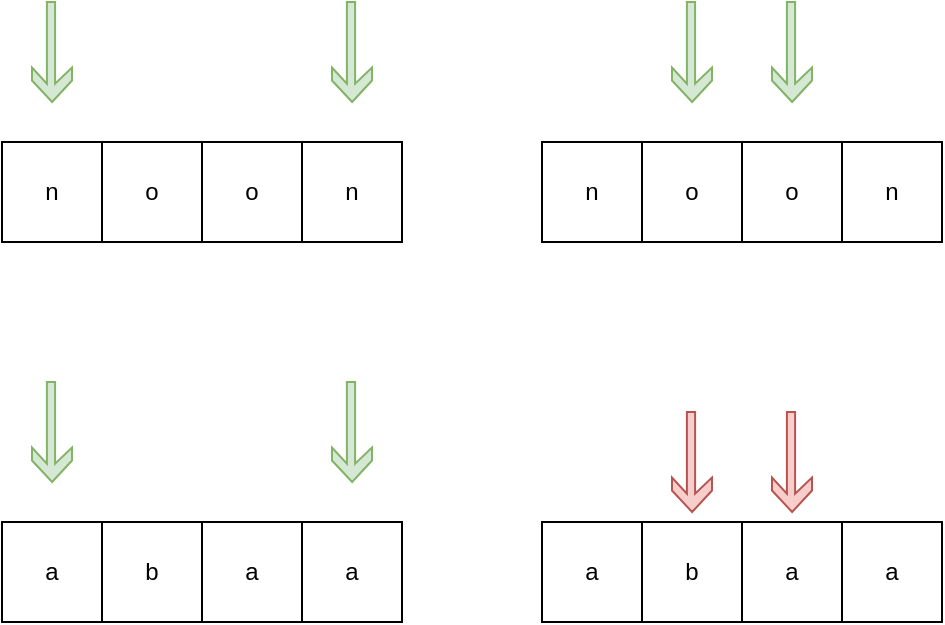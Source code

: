 <mxfile version="10.7.3"><diagram id="Qaq_nb1c47ayPGVTxkrD" name="第 1 页"><mxGraphModel dx="621" dy="893" grid="1" gridSize="10" guides="1" tooltips="1" connect="1" arrows="1" fold="1" page="1" pageScale="1" pageWidth="827" pageHeight="1169" math="0" shadow="0"><root><mxCell id="0"/><mxCell id="1" parent="0"/><mxCell id="LF6cHbgJqGELjZ7D9vHk-1" value="n" style="rounded=0;whiteSpace=wrap;html=1;" vertex="1" parent="1"><mxGeometry x="110" y="110" width="50" height="50" as="geometry"/></mxCell><mxCell id="LF6cHbgJqGELjZ7D9vHk-2" value="o" style="rounded=0;whiteSpace=wrap;html=1;" vertex="1" parent="1"><mxGeometry x="160" y="110" width="50" height="50" as="geometry"/></mxCell><mxCell id="LF6cHbgJqGELjZ7D9vHk-3" value="o" style="rounded=0;whiteSpace=wrap;html=1;" vertex="1" parent="1"><mxGeometry x="210" y="110" width="50" height="50" as="geometry"/></mxCell><mxCell id="LF6cHbgJqGELjZ7D9vHk-4" value="n" style="rounded=0;whiteSpace=wrap;html=1;" vertex="1" parent="1"><mxGeometry x="260" y="110" width="50" height="50" as="geometry"/></mxCell><mxCell id="LF6cHbgJqGELjZ7D9vHk-5" value="a" style="rounded=0;whiteSpace=wrap;html=1;" vertex="1" parent="1"><mxGeometry x="110" y="300" width="50" height="50" as="geometry"/></mxCell><mxCell id="LF6cHbgJqGELjZ7D9vHk-6" value="b" style="rounded=0;whiteSpace=wrap;html=1;" vertex="1" parent="1"><mxGeometry x="160" y="300" width="50" height="50" as="geometry"/></mxCell><mxCell id="LF6cHbgJqGELjZ7D9vHk-7" value="a" style="rounded=0;whiteSpace=wrap;html=1;" vertex="1" parent="1"><mxGeometry x="210" y="300" width="50" height="50" as="geometry"/></mxCell><mxCell id="LF6cHbgJqGELjZ7D9vHk-8" value="a" style="rounded=0;whiteSpace=wrap;html=1;" vertex="1" parent="1"><mxGeometry x="260" y="300" width="50" height="50" as="geometry"/></mxCell><mxCell id="LF6cHbgJqGELjZ7D9vHk-9" value="" style="pointerEvents=1;shadow=0;dashed=0;html=1;strokeColor=#82b366;labelPosition=center;verticalLabelPosition=bottom;verticalAlign=top;align=center;shape=mxgraph.mscae.deprecated.poster_arrow;fillColor=#d5e8d4;" vertex="1" parent="1"><mxGeometry x="125" y="40" width="20" height="50" as="geometry"/></mxCell><mxCell id="LF6cHbgJqGELjZ7D9vHk-10" value="" style="pointerEvents=1;shadow=0;dashed=0;html=1;strokeColor=#82b366;labelPosition=center;verticalLabelPosition=bottom;verticalAlign=top;align=center;shape=mxgraph.mscae.deprecated.poster_arrow;fillColor=#d5e8d4;" vertex="1" parent="1"><mxGeometry x="275" y="40" width="20" height="50" as="geometry"/></mxCell><mxCell id="LF6cHbgJqGELjZ7D9vHk-13" value="" style="pointerEvents=1;shadow=0;dashed=0;html=1;strokeColor=#82b366;labelPosition=center;verticalLabelPosition=bottom;verticalAlign=top;align=center;shape=mxgraph.mscae.deprecated.poster_arrow;fillColor=#d5e8d4;" vertex="1" parent="1"><mxGeometry x="125" y="230" width="20" height="50" as="geometry"/></mxCell><mxCell id="LF6cHbgJqGELjZ7D9vHk-14" value="" style="pointerEvents=1;shadow=0;dashed=0;html=1;strokeColor=#82b366;labelPosition=center;verticalLabelPosition=bottom;verticalAlign=top;align=center;shape=mxgraph.mscae.deprecated.poster_arrow;fillColor=#d5e8d4;" vertex="1" parent="1"><mxGeometry x="275" y="230" width="20" height="50" as="geometry"/></mxCell><mxCell id="LF6cHbgJqGELjZ7D9vHk-17" value="n" style="rounded=0;whiteSpace=wrap;html=1;" vertex="1" parent="1"><mxGeometry x="380" y="110" width="50" height="50" as="geometry"/></mxCell><mxCell id="LF6cHbgJqGELjZ7D9vHk-18" value="o" style="rounded=0;whiteSpace=wrap;html=1;" vertex="1" parent="1"><mxGeometry x="430" y="110" width="50" height="50" as="geometry"/></mxCell><mxCell id="LF6cHbgJqGELjZ7D9vHk-19" value="o" style="rounded=0;whiteSpace=wrap;html=1;" vertex="1" parent="1"><mxGeometry x="480" y="110" width="50" height="50" as="geometry"/></mxCell><mxCell id="LF6cHbgJqGELjZ7D9vHk-20" value="n" style="rounded=0;whiteSpace=wrap;html=1;" vertex="1" parent="1"><mxGeometry x="530" y="110" width="50" height="50" as="geometry"/></mxCell><mxCell id="LF6cHbgJqGELjZ7D9vHk-21" value="" style="pointerEvents=1;shadow=0;dashed=0;html=1;strokeColor=#b85450;labelPosition=center;verticalLabelPosition=bottom;verticalAlign=top;align=center;shape=mxgraph.mscae.deprecated.poster_arrow;fillColor=#f8cecc;" vertex="1" parent="1"><mxGeometry x="445" y="245" width="20" height="50" as="geometry"/></mxCell><mxCell id="LF6cHbgJqGELjZ7D9vHk-22" value="" style="pointerEvents=1;shadow=0;dashed=0;html=1;strokeColor=#b85450;labelPosition=center;verticalLabelPosition=bottom;verticalAlign=top;align=center;shape=mxgraph.mscae.deprecated.poster_arrow;fillColor=#f8cecc;" vertex="1" parent="1"><mxGeometry x="495" y="245" width="20" height="50" as="geometry"/></mxCell><mxCell id="LF6cHbgJqGELjZ7D9vHk-23" value="" style="shape=image;html=1;verticalAlign=top;verticalLabelPosition=bottom;labelBackgroundColor=#ffffff;imageAspect=0;aspect=fixed;image=https://cdn1.iconfinder.com/data/icons/DarkGlass_Reworked/128x128/actions/fileclose.png;dashed=1;" vertex="1" parent="1"><mxGeometry x="455" y="205" width="40" height="40" as="geometry"/></mxCell><mxCell id="LF6cHbgJqGELjZ7D9vHk-24" value="a" style="rounded=0;whiteSpace=wrap;html=1;" vertex="1" parent="1"><mxGeometry x="380" y="300" width="50" height="50" as="geometry"/></mxCell><mxCell id="LF6cHbgJqGELjZ7D9vHk-25" value="b" style="rounded=0;whiteSpace=wrap;html=1;" vertex="1" parent="1"><mxGeometry x="430" y="300" width="50" height="50" as="geometry"/></mxCell><mxCell id="LF6cHbgJqGELjZ7D9vHk-26" value="a" style="rounded=0;whiteSpace=wrap;html=1;" vertex="1" parent="1"><mxGeometry x="480" y="300" width="50" height="50" as="geometry"/></mxCell><mxCell id="LF6cHbgJqGELjZ7D9vHk-27" value="a" style="rounded=0;whiteSpace=wrap;html=1;" vertex="1" parent="1"><mxGeometry x="530" y="300" width="50" height="50" as="geometry"/></mxCell><mxCell id="LF6cHbgJqGELjZ7D9vHk-28" value="" style="pointerEvents=1;shadow=0;dashed=0;html=1;strokeColor=#82b366;labelPosition=center;verticalLabelPosition=bottom;verticalAlign=top;align=center;shape=mxgraph.mscae.deprecated.poster_arrow;fillColor=#d5e8d4;" vertex="1" parent="1"><mxGeometry x="445" y="40" width="20" height="50" as="geometry"/></mxCell><mxCell id="LF6cHbgJqGELjZ7D9vHk-29" value="" style="pointerEvents=1;shadow=0;dashed=0;html=1;strokeColor=#82b366;labelPosition=center;verticalLabelPosition=bottom;verticalAlign=top;align=center;shape=mxgraph.mscae.deprecated.poster_arrow;fillColor=#d5e8d4;" vertex="1" parent="1"><mxGeometry x="495" y="40" width="20" height="50" as="geometry"/></mxCell></root></mxGraphModel></diagram></mxfile>